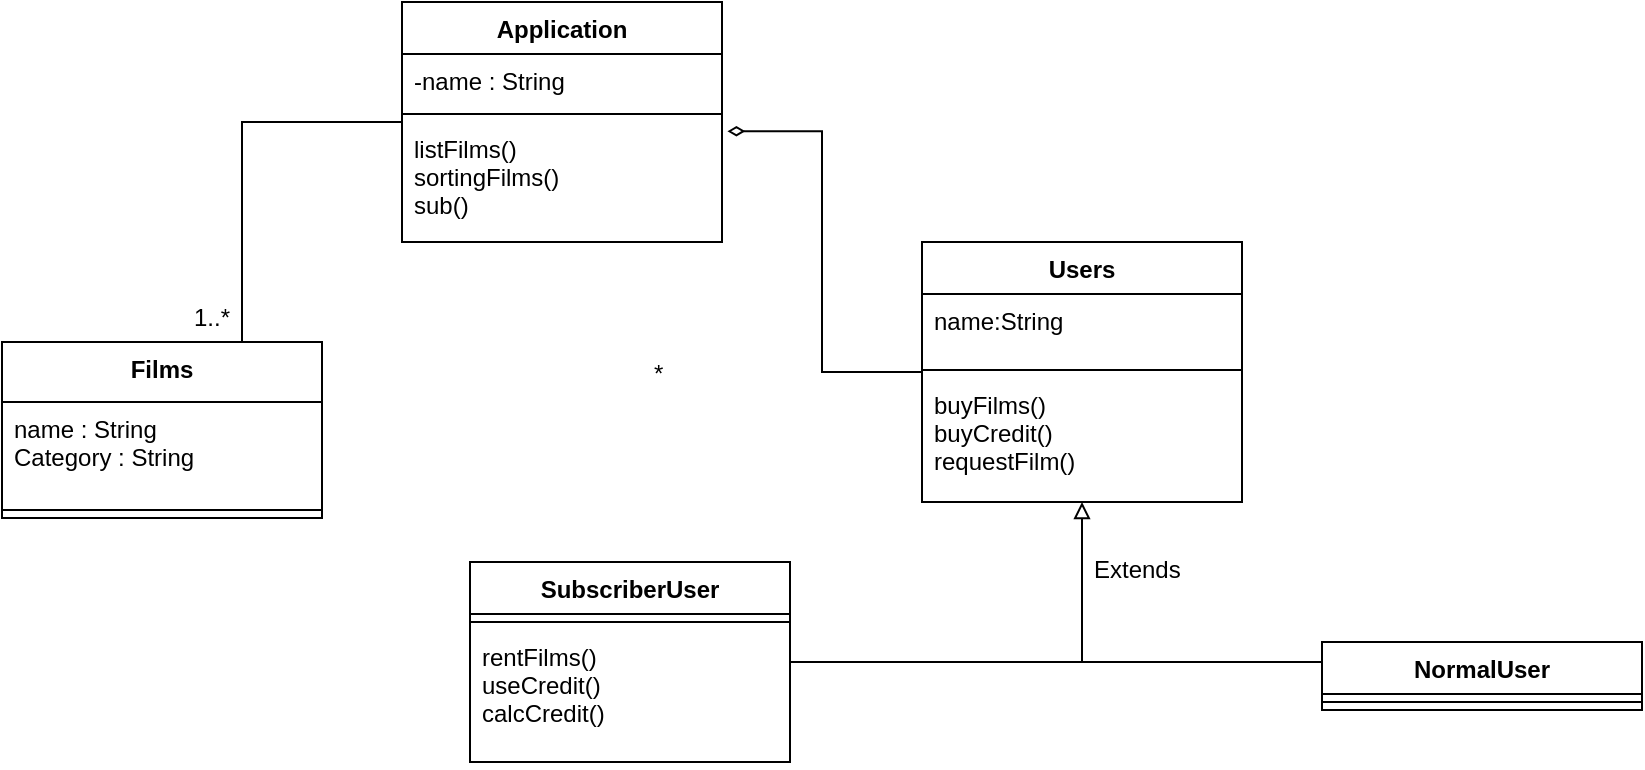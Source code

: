 <mxfile version="20.2.5" type="github">
  <diagram id="WeQiVwluO7arkHr7dKV0" name="Sayfa -1">
    <mxGraphModel dx="1038" dy="547" grid="1" gridSize="10" guides="1" tooltips="1" connect="1" arrows="1" fold="1" page="1" pageScale="1" pageWidth="827" pageHeight="1169" math="0" shadow="0">
      <root>
        <mxCell id="0" />
        <mxCell id="1" parent="0" />
        <mxCell id="HD-NTycZxUIjDOmaJr_Y-1" value="Application" style="swimlane;fontStyle=1;align=center;verticalAlign=top;childLayout=stackLayout;horizontal=1;startSize=26;horizontalStack=0;resizeParent=1;resizeParentMax=0;resizeLast=0;collapsible=1;marginBottom=0;" vertex="1" parent="1">
          <mxGeometry x="300" y="80" width="160" height="120" as="geometry" />
        </mxCell>
        <mxCell id="HD-NTycZxUIjDOmaJr_Y-2" value="-name : String" style="text;strokeColor=none;fillColor=none;align=left;verticalAlign=top;spacingLeft=4;spacingRight=4;overflow=hidden;rotatable=0;points=[[0,0.5],[1,0.5]];portConstraint=eastwest;" vertex="1" parent="HD-NTycZxUIjDOmaJr_Y-1">
          <mxGeometry y="26" width="160" height="26" as="geometry" />
        </mxCell>
        <mxCell id="HD-NTycZxUIjDOmaJr_Y-3" value="" style="line;strokeWidth=1;fillColor=none;align=left;verticalAlign=middle;spacingTop=-1;spacingLeft=3;spacingRight=3;rotatable=0;labelPosition=right;points=[];portConstraint=eastwest;" vertex="1" parent="HD-NTycZxUIjDOmaJr_Y-1">
          <mxGeometry y="52" width="160" height="8" as="geometry" />
        </mxCell>
        <mxCell id="HD-NTycZxUIjDOmaJr_Y-4" value="listFilms()&#xa;sortingFilms()&#xa;sub()" style="text;strokeColor=none;fillColor=none;align=left;verticalAlign=top;spacingLeft=4;spacingRight=4;overflow=hidden;rotatable=0;points=[[0,0.5],[1,0.5]];portConstraint=eastwest;" vertex="1" parent="HD-NTycZxUIjDOmaJr_Y-1">
          <mxGeometry y="60" width="160" height="60" as="geometry" />
        </mxCell>
        <mxCell id="HD-NTycZxUIjDOmaJr_Y-21" style="edgeStyle=orthogonalEdgeStyle;rounded=0;orthogonalLoop=1;jettySize=auto;html=1;entryX=1.017;entryY=0.077;entryDx=0;entryDy=0;entryPerimeter=0;endArrow=diamondThin;endFill=0;" edge="1" parent="1" source="HD-NTycZxUIjDOmaJr_Y-5" target="HD-NTycZxUIjDOmaJr_Y-4">
          <mxGeometry relative="1" as="geometry" />
        </mxCell>
        <mxCell id="HD-NTycZxUIjDOmaJr_Y-5" value="Users" style="swimlane;fontStyle=1;align=center;verticalAlign=top;childLayout=stackLayout;horizontal=1;startSize=26;horizontalStack=0;resizeParent=1;resizeParentMax=0;resizeLast=0;collapsible=1;marginBottom=0;" vertex="1" parent="1">
          <mxGeometry x="560" y="200" width="160" height="130" as="geometry" />
        </mxCell>
        <mxCell id="HD-NTycZxUIjDOmaJr_Y-6" value="name:String" style="text;strokeColor=none;fillColor=none;align=left;verticalAlign=top;spacingLeft=4;spacingRight=4;overflow=hidden;rotatable=0;points=[[0,0.5],[1,0.5]];portConstraint=eastwest;" vertex="1" parent="HD-NTycZxUIjDOmaJr_Y-5">
          <mxGeometry y="26" width="160" height="34" as="geometry" />
        </mxCell>
        <mxCell id="HD-NTycZxUIjDOmaJr_Y-7" value="" style="line;strokeWidth=1;fillColor=none;align=left;verticalAlign=middle;spacingTop=-1;spacingLeft=3;spacingRight=3;rotatable=0;labelPosition=right;points=[];portConstraint=eastwest;" vertex="1" parent="HD-NTycZxUIjDOmaJr_Y-5">
          <mxGeometry y="60" width="160" height="8" as="geometry" />
        </mxCell>
        <mxCell id="HD-NTycZxUIjDOmaJr_Y-8" value="buyFilms()&#xa;buyCredit()&#xa;requestFilm()" style="text;strokeColor=none;fillColor=none;align=left;verticalAlign=top;spacingLeft=4;spacingRight=4;overflow=hidden;rotatable=0;points=[[0,0.5],[1,0.5]];portConstraint=eastwest;" vertex="1" parent="HD-NTycZxUIjDOmaJr_Y-5">
          <mxGeometry y="68" width="160" height="62" as="geometry" />
        </mxCell>
        <mxCell id="HD-NTycZxUIjDOmaJr_Y-13" style="edgeStyle=orthogonalEdgeStyle;rounded=0;orthogonalLoop=1;jettySize=auto;html=1;endArrow=block;endFill=0;" edge="1" parent="1" source="HD-NTycZxUIjDOmaJr_Y-9" target="HD-NTycZxUIjDOmaJr_Y-5">
          <mxGeometry relative="1" as="geometry" />
        </mxCell>
        <mxCell id="HD-NTycZxUIjDOmaJr_Y-9" value="SubscriberUser" style="swimlane;fontStyle=1;align=center;verticalAlign=top;childLayout=stackLayout;horizontal=1;startSize=26;horizontalStack=0;resizeParent=1;resizeParentMax=0;resizeLast=0;collapsible=1;marginBottom=0;" vertex="1" parent="1">
          <mxGeometry x="334" y="360" width="160" height="100" as="geometry" />
        </mxCell>
        <mxCell id="HD-NTycZxUIjDOmaJr_Y-11" value="" style="line;strokeWidth=1;fillColor=none;align=left;verticalAlign=middle;spacingTop=-1;spacingLeft=3;spacingRight=3;rotatable=0;labelPosition=right;points=[];portConstraint=eastwest;" vertex="1" parent="HD-NTycZxUIjDOmaJr_Y-9">
          <mxGeometry y="26" width="160" height="8" as="geometry" />
        </mxCell>
        <mxCell id="HD-NTycZxUIjDOmaJr_Y-12" value="rentFilms()&#xa;useCredit()&#xa;calcCredit()" style="text;strokeColor=none;fillColor=none;align=left;verticalAlign=top;spacingLeft=4;spacingRight=4;overflow=hidden;rotatable=0;points=[[0,0.5],[1,0.5]];portConstraint=eastwest;" vertex="1" parent="HD-NTycZxUIjDOmaJr_Y-9">
          <mxGeometry y="34" width="160" height="66" as="geometry" />
        </mxCell>
        <mxCell id="HD-NTycZxUIjDOmaJr_Y-18" style="edgeStyle=orthogonalEdgeStyle;rounded=0;orthogonalLoop=1;jettySize=auto;html=1;endArrow=none;endFill=0;" edge="1" parent="1" source="HD-NTycZxUIjDOmaJr_Y-14">
          <mxGeometry relative="1" as="geometry">
            <mxPoint x="640" y="410" as="targetPoint" />
            <Array as="points">
              <mxPoint x="720" y="410" />
              <mxPoint x="720" y="410" />
            </Array>
          </mxGeometry>
        </mxCell>
        <mxCell id="HD-NTycZxUIjDOmaJr_Y-14" value="NormalUser" style="swimlane;fontStyle=1;align=center;verticalAlign=top;childLayout=stackLayout;horizontal=1;startSize=26;horizontalStack=0;resizeParent=1;resizeParentMax=0;resizeLast=0;collapsible=1;marginBottom=0;" vertex="1" parent="1">
          <mxGeometry x="760" y="400" width="160" height="34" as="geometry" />
        </mxCell>
        <mxCell id="HD-NTycZxUIjDOmaJr_Y-16" value="" style="line;strokeWidth=1;fillColor=none;align=left;verticalAlign=middle;spacingTop=-1;spacingLeft=3;spacingRight=3;rotatable=0;labelPosition=right;points=[];portConstraint=eastwest;" vertex="1" parent="HD-NTycZxUIjDOmaJr_Y-14">
          <mxGeometry y="26" width="160" height="8" as="geometry" />
        </mxCell>
        <mxCell id="HD-NTycZxUIjDOmaJr_Y-19" value="Extends" style="text;strokeColor=none;fillColor=none;align=left;verticalAlign=top;spacingLeft=4;spacingRight=4;overflow=hidden;rotatable=0;points=[[0,0.5],[1,0.5]];portConstraint=eastwest;" vertex="1" parent="1">
          <mxGeometry x="640" y="350" width="100" height="26" as="geometry" />
        </mxCell>
        <mxCell id="HD-NTycZxUIjDOmaJr_Y-22" value="*" style="text;strokeColor=none;fillColor=none;align=left;verticalAlign=top;spacingLeft=4;spacingRight=4;overflow=hidden;rotatable=0;points=[[0,0.5],[1,0.5]];portConstraint=eastwest;" vertex="1" parent="1">
          <mxGeometry x="420" y="252" width="100" height="26" as="geometry" />
        </mxCell>
        <mxCell id="HD-NTycZxUIjDOmaJr_Y-27" style="edgeStyle=orthogonalEdgeStyle;rounded=0;orthogonalLoop=1;jettySize=auto;html=1;endArrow=none;endFill=0;" edge="1" parent="1" source="HD-NTycZxUIjDOmaJr_Y-23" target="HD-NTycZxUIjDOmaJr_Y-1">
          <mxGeometry relative="1" as="geometry">
            <Array as="points">
              <mxPoint x="220" y="140" />
            </Array>
          </mxGeometry>
        </mxCell>
        <mxCell id="HD-NTycZxUIjDOmaJr_Y-23" value="Films" style="swimlane;fontStyle=1;align=center;verticalAlign=top;childLayout=stackLayout;horizontal=1;startSize=30;horizontalStack=0;resizeParent=1;resizeParentMax=0;resizeLast=0;collapsible=1;marginBottom=0;" vertex="1" parent="1">
          <mxGeometry x="100" y="250" width="160" height="88" as="geometry" />
        </mxCell>
        <mxCell id="HD-NTycZxUIjDOmaJr_Y-24" value="name : String&#xa;Category : String" style="text;strokeColor=none;fillColor=none;align=left;verticalAlign=top;spacingLeft=4;spacingRight=4;overflow=hidden;rotatable=0;points=[[0,0.5],[1,0.5]];portConstraint=eastwest;" vertex="1" parent="HD-NTycZxUIjDOmaJr_Y-23">
          <mxGeometry y="30" width="160" height="50" as="geometry" />
        </mxCell>
        <mxCell id="HD-NTycZxUIjDOmaJr_Y-25" value="" style="line;strokeWidth=1;fillColor=none;align=left;verticalAlign=middle;spacingTop=-1;spacingLeft=3;spacingRight=3;rotatable=0;labelPosition=right;points=[];portConstraint=eastwest;" vertex="1" parent="HD-NTycZxUIjDOmaJr_Y-23">
          <mxGeometry y="80" width="160" height="8" as="geometry" />
        </mxCell>
        <mxCell id="HD-NTycZxUIjDOmaJr_Y-28" value="1..*" style="text;strokeColor=none;fillColor=none;align=left;verticalAlign=top;spacingLeft=4;spacingRight=4;overflow=hidden;rotatable=0;points=[[0,0.5],[1,0.5]];portConstraint=eastwest;" vertex="1" parent="1">
          <mxGeometry x="190" y="224" width="100" height="26" as="geometry" />
        </mxCell>
      </root>
    </mxGraphModel>
  </diagram>
</mxfile>

